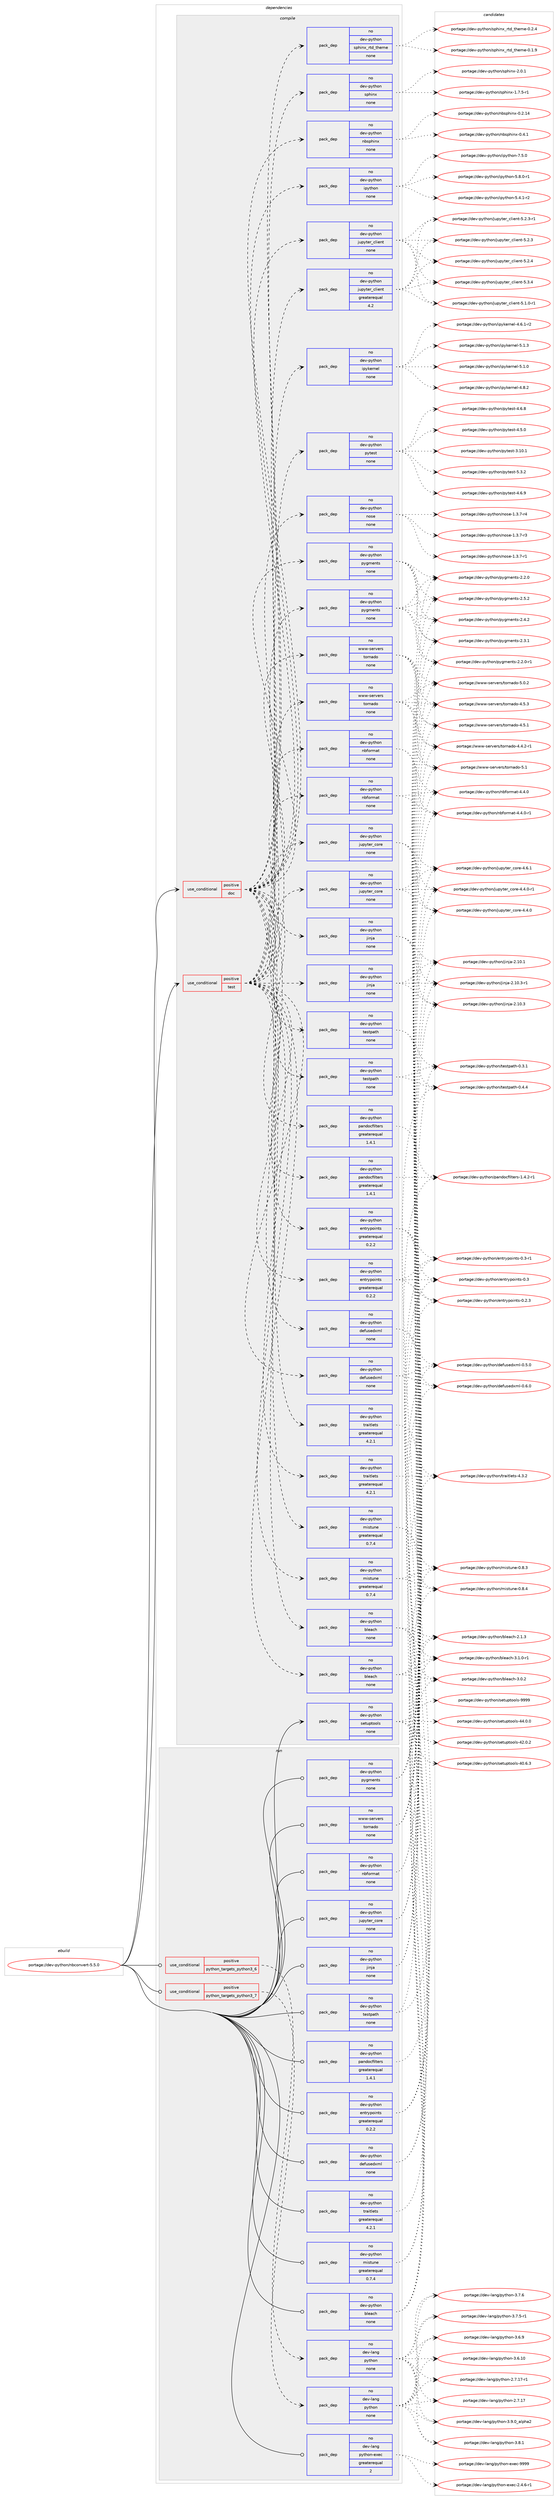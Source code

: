 digraph prolog {

# *************
# Graph options
# *************

newrank=true;
concentrate=true;
compound=true;
graph [rankdir=LR,fontname=Helvetica,fontsize=10,ranksep=1.5];#, ranksep=2.5, nodesep=0.2];
edge  [arrowhead=vee];
node  [fontname=Helvetica,fontsize=10];

# **********
# The ebuild
# **********

subgraph cluster_leftcol {
color=gray;
label=<<i>ebuild</i>>;
id [label="portage://dev-python/nbconvert-5.5.0", color=red, width=4, href="../dev-python/nbconvert-5.5.0.svg"];
}

# ****************
# The dependencies
# ****************

subgraph cluster_midcol {
color=gray;
label=<<i>dependencies</i>>;
subgraph cluster_compile {
fillcolor="#eeeeee";
style=filled;
label=<<i>compile</i>>;
subgraph cond112497 {
dependency449053 [label=<<TABLE BORDER="0" CELLBORDER="1" CELLSPACING="0" CELLPADDING="4"><TR><TD ROWSPAN="3" CELLPADDING="10">use_conditional</TD></TR><TR><TD>positive</TD></TR><TR><TD>doc</TD></TR></TABLE>>, shape=none, color=red];
subgraph pack331576 {
dependency449054 [label=<<TABLE BORDER="0" CELLBORDER="1" CELLSPACING="0" CELLPADDING="4" WIDTH="220"><TR><TD ROWSPAN="6" CELLPADDING="30">pack_dep</TD></TR><TR><TD WIDTH="110">no</TD></TR><TR><TD>dev-python</TD></TR><TR><TD>bleach</TD></TR><TR><TD>none</TD></TR><TR><TD></TD></TR></TABLE>>, shape=none, color=blue];
}
dependency449053:e -> dependency449054:w [weight=20,style="dashed",arrowhead="vee"];
subgraph pack331577 {
dependency449055 [label=<<TABLE BORDER="0" CELLBORDER="1" CELLSPACING="0" CELLPADDING="4" WIDTH="220"><TR><TD ROWSPAN="6" CELLPADDING="30">pack_dep</TD></TR><TR><TD WIDTH="110">no</TD></TR><TR><TD>dev-python</TD></TR><TR><TD>defusedxml</TD></TR><TR><TD>none</TD></TR><TR><TD></TD></TR></TABLE>>, shape=none, color=blue];
}
dependency449053:e -> dependency449055:w [weight=20,style="dashed",arrowhead="vee"];
subgraph pack331578 {
dependency449056 [label=<<TABLE BORDER="0" CELLBORDER="1" CELLSPACING="0" CELLPADDING="4" WIDTH="220"><TR><TD ROWSPAN="6" CELLPADDING="30">pack_dep</TD></TR><TR><TD WIDTH="110">no</TD></TR><TR><TD>dev-python</TD></TR><TR><TD>entrypoints</TD></TR><TR><TD>greaterequal</TD></TR><TR><TD>0.2.2</TD></TR></TABLE>>, shape=none, color=blue];
}
dependency449053:e -> dependency449056:w [weight=20,style="dashed",arrowhead="vee"];
subgraph pack331579 {
dependency449057 [label=<<TABLE BORDER="0" CELLBORDER="1" CELLSPACING="0" CELLPADDING="4" WIDTH="220"><TR><TD ROWSPAN="6" CELLPADDING="30">pack_dep</TD></TR><TR><TD WIDTH="110">no</TD></TR><TR><TD>dev-python</TD></TR><TR><TD>jinja</TD></TR><TR><TD>none</TD></TR><TR><TD></TD></TR></TABLE>>, shape=none, color=blue];
}
dependency449053:e -> dependency449057:w [weight=20,style="dashed",arrowhead="vee"];
subgraph pack331580 {
dependency449058 [label=<<TABLE BORDER="0" CELLBORDER="1" CELLSPACING="0" CELLPADDING="4" WIDTH="220"><TR><TD ROWSPAN="6" CELLPADDING="30">pack_dep</TD></TR><TR><TD WIDTH="110">no</TD></TR><TR><TD>dev-python</TD></TR><TR><TD>jupyter_core</TD></TR><TR><TD>none</TD></TR><TR><TD></TD></TR></TABLE>>, shape=none, color=blue];
}
dependency449053:e -> dependency449058:w [weight=20,style="dashed",arrowhead="vee"];
subgraph pack331581 {
dependency449059 [label=<<TABLE BORDER="0" CELLBORDER="1" CELLSPACING="0" CELLPADDING="4" WIDTH="220"><TR><TD ROWSPAN="6" CELLPADDING="30">pack_dep</TD></TR><TR><TD WIDTH="110">no</TD></TR><TR><TD>dev-python</TD></TR><TR><TD>mistune</TD></TR><TR><TD>greaterequal</TD></TR><TR><TD>0.7.4</TD></TR></TABLE>>, shape=none, color=blue];
}
dependency449053:e -> dependency449059:w [weight=20,style="dashed",arrowhead="vee"];
subgraph pack331582 {
dependency449060 [label=<<TABLE BORDER="0" CELLBORDER="1" CELLSPACING="0" CELLPADDING="4" WIDTH="220"><TR><TD ROWSPAN="6" CELLPADDING="30">pack_dep</TD></TR><TR><TD WIDTH="110">no</TD></TR><TR><TD>dev-python</TD></TR><TR><TD>nbformat</TD></TR><TR><TD>none</TD></TR><TR><TD></TD></TR></TABLE>>, shape=none, color=blue];
}
dependency449053:e -> dependency449060:w [weight=20,style="dashed",arrowhead="vee"];
subgraph pack331583 {
dependency449061 [label=<<TABLE BORDER="0" CELLBORDER="1" CELLSPACING="0" CELLPADDING="4" WIDTH="220"><TR><TD ROWSPAN="6" CELLPADDING="30">pack_dep</TD></TR><TR><TD WIDTH="110">no</TD></TR><TR><TD>dev-python</TD></TR><TR><TD>pandocfilters</TD></TR><TR><TD>greaterequal</TD></TR><TR><TD>1.4.1</TD></TR></TABLE>>, shape=none, color=blue];
}
dependency449053:e -> dependency449061:w [weight=20,style="dashed",arrowhead="vee"];
subgraph pack331584 {
dependency449062 [label=<<TABLE BORDER="0" CELLBORDER="1" CELLSPACING="0" CELLPADDING="4" WIDTH="220"><TR><TD ROWSPAN="6" CELLPADDING="30">pack_dep</TD></TR><TR><TD WIDTH="110">no</TD></TR><TR><TD>dev-python</TD></TR><TR><TD>pygments</TD></TR><TR><TD>none</TD></TR><TR><TD></TD></TR></TABLE>>, shape=none, color=blue];
}
dependency449053:e -> dependency449062:w [weight=20,style="dashed",arrowhead="vee"];
subgraph pack331585 {
dependency449063 [label=<<TABLE BORDER="0" CELLBORDER="1" CELLSPACING="0" CELLPADDING="4" WIDTH="220"><TR><TD ROWSPAN="6" CELLPADDING="30">pack_dep</TD></TR><TR><TD WIDTH="110">no</TD></TR><TR><TD>dev-python</TD></TR><TR><TD>traitlets</TD></TR><TR><TD>greaterequal</TD></TR><TR><TD>4.2.1</TD></TR></TABLE>>, shape=none, color=blue];
}
dependency449053:e -> dependency449063:w [weight=20,style="dashed",arrowhead="vee"];
subgraph pack331586 {
dependency449064 [label=<<TABLE BORDER="0" CELLBORDER="1" CELLSPACING="0" CELLPADDING="4" WIDTH="220"><TR><TD ROWSPAN="6" CELLPADDING="30">pack_dep</TD></TR><TR><TD WIDTH="110">no</TD></TR><TR><TD>dev-python</TD></TR><TR><TD>testpath</TD></TR><TR><TD>none</TD></TR><TR><TD></TD></TR></TABLE>>, shape=none, color=blue];
}
dependency449053:e -> dependency449064:w [weight=20,style="dashed",arrowhead="vee"];
subgraph pack331587 {
dependency449065 [label=<<TABLE BORDER="0" CELLBORDER="1" CELLSPACING="0" CELLPADDING="4" WIDTH="220"><TR><TD ROWSPAN="6" CELLPADDING="30">pack_dep</TD></TR><TR><TD WIDTH="110">no</TD></TR><TR><TD>www-servers</TD></TR><TR><TD>tornado</TD></TR><TR><TD>none</TD></TR><TR><TD></TD></TR></TABLE>>, shape=none, color=blue];
}
dependency449053:e -> dependency449065:w [weight=20,style="dashed",arrowhead="vee"];
subgraph pack331588 {
dependency449066 [label=<<TABLE BORDER="0" CELLBORDER="1" CELLSPACING="0" CELLPADDING="4" WIDTH="220"><TR><TD ROWSPAN="6" CELLPADDING="30">pack_dep</TD></TR><TR><TD WIDTH="110">no</TD></TR><TR><TD>dev-python</TD></TR><TR><TD>ipython</TD></TR><TR><TD>none</TD></TR><TR><TD></TD></TR></TABLE>>, shape=none, color=blue];
}
dependency449053:e -> dependency449066:w [weight=20,style="dashed",arrowhead="vee"];
subgraph pack331589 {
dependency449067 [label=<<TABLE BORDER="0" CELLBORDER="1" CELLSPACING="0" CELLPADDING="4" WIDTH="220"><TR><TD ROWSPAN="6" CELLPADDING="30">pack_dep</TD></TR><TR><TD WIDTH="110">no</TD></TR><TR><TD>dev-python</TD></TR><TR><TD>jupyter_client</TD></TR><TR><TD>none</TD></TR><TR><TD></TD></TR></TABLE>>, shape=none, color=blue];
}
dependency449053:e -> dependency449067:w [weight=20,style="dashed",arrowhead="vee"];
subgraph pack331590 {
dependency449068 [label=<<TABLE BORDER="0" CELLBORDER="1" CELLSPACING="0" CELLPADDING="4" WIDTH="220"><TR><TD ROWSPAN="6" CELLPADDING="30">pack_dep</TD></TR><TR><TD WIDTH="110">no</TD></TR><TR><TD>dev-python</TD></TR><TR><TD>nbsphinx</TD></TR><TR><TD>none</TD></TR><TR><TD></TD></TR></TABLE>>, shape=none, color=blue];
}
dependency449053:e -> dependency449068:w [weight=20,style="dashed",arrowhead="vee"];
subgraph pack331591 {
dependency449069 [label=<<TABLE BORDER="0" CELLBORDER="1" CELLSPACING="0" CELLPADDING="4" WIDTH="220"><TR><TD ROWSPAN="6" CELLPADDING="30">pack_dep</TD></TR><TR><TD WIDTH="110">no</TD></TR><TR><TD>dev-python</TD></TR><TR><TD>sphinx</TD></TR><TR><TD>none</TD></TR><TR><TD></TD></TR></TABLE>>, shape=none, color=blue];
}
dependency449053:e -> dependency449069:w [weight=20,style="dashed",arrowhead="vee"];
subgraph pack331592 {
dependency449070 [label=<<TABLE BORDER="0" CELLBORDER="1" CELLSPACING="0" CELLPADDING="4" WIDTH="220"><TR><TD ROWSPAN="6" CELLPADDING="30">pack_dep</TD></TR><TR><TD WIDTH="110">no</TD></TR><TR><TD>dev-python</TD></TR><TR><TD>sphinx_rtd_theme</TD></TR><TR><TD>none</TD></TR><TR><TD></TD></TR></TABLE>>, shape=none, color=blue];
}
dependency449053:e -> dependency449070:w [weight=20,style="dashed",arrowhead="vee"];
}
id:e -> dependency449053:w [weight=20,style="solid",arrowhead="vee"];
subgraph cond112498 {
dependency449071 [label=<<TABLE BORDER="0" CELLBORDER="1" CELLSPACING="0" CELLPADDING="4"><TR><TD ROWSPAN="3" CELLPADDING="10">use_conditional</TD></TR><TR><TD>positive</TD></TR><TR><TD>test</TD></TR></TABLE>>, shape=none, color=red];
subgraph pack331593 {
dependency449072 [label=<<TABLE BORDER="0" CELLBORDER="1" CELLSPACING="0" CELLPADDING="4" WIDTH="220"><TR><TD ROWSPAN="6" CELLPADDING="30">pack_dep</TD></TR><TR><TD WIDTH="110">no</TD></TR><TR><TD>dev-python</TD></TR><TR><TD>bleach</TD></TR><TR><TD>none</TD></TR><TR><TD></TD></TR></TABLE>>, shape=none, color=blue];
}
dependency449071:e -> dependency449072:w [weight=20,style="dashed",arrowhead="vee"];
subgraph pack331594 {
dependency449073 [label=<<TABLE BORDER="0" CELLBORDER="1" CELLSPACING="0" CELLPADDING="4" WIDTH="220"><TR><TD ROWSPAN="6" CELLPADDING="30">pack_dep</TD></TR><TR><TD WIDTH="110">no</TD></TR><TR><TD>dev-python</TD></TR><TR><TD>defusedxml</TD></TR><TR><TD>none</TD></TR><TR><TD></TD></TR></TABLE>>, shape=none, color=blue];
}
dependency449071:e -> dependency449073:w [weight=20,style="dashed",arrowhead="vee"];
subgraph pack331595 {
dependency449074 [label=<<TABLE BORDER="0" CELLBORDER="1" CELLSPACING="0" CELLPADDING="4" WIDTH="220"><TR><TD ROWSPAN="6" CELLPADDING="30">pack_dep</TD></TR><TR><TD WIDTH="110">no</TD></TR><TR><TD>dev-python</TD></TR><TR><TD>entrypoints</TD></TR><TR><TD>greaterequal</TD></TR><TR><TD>0.2.2</TD></TR></TABLE>>, shape=none, color=blue];
}
dependency449071:e -> dependency449074:w [weight=20,style="dashed",arrowhead="vee"];
subgraph pack331596 {
dependency449075 [label=<<TABLE BORDER="0" CELLBORDER="1" CELLSPACING="0" CELLPADDING="4" WIDTH="220"><TR><TD ROWSPAN="6" CELLPADDING="30">pack_dep</TD></TR><TR><TD WIDTH="110">no</TD></TR><TR><TD>dev-python</TD></TR><TR><TD>jinja</TD></TR><TR><TD>none</TD></TR><TR><TD></TD></TR></TABLE>>, shape=none, color=blue];
}
dependency449071:e -> dependency449075:w [weight=20,style="dashed",arrowhead="vee"];
subgraph pack331597 {
dependency449076 [label=<<TABLE BORDER="0" CELLBORDER="1" CELLSPACING="0" CELLPADDING="4" WIDTH="220"><TR><TD ROWSPAN="6" CELLPADDING="30">pack_dep</TD></TR><TR><TD WIDTH="110">no</TD></TR><TR><TD>dev-python</TD></TR><TR><TD>jupyter_core</TD></TR><TR><TD>none</TD></TR><TR><TD></TD></TR></TABLE>>, shape=none, color=blue];
}
dependency449071:e -> dependency449076:w [weight=20,style="dashed",arrowhead="vee"];
subgraph pack331598 {
dependency449077 [label=<<TABLE BORDER="0" CELLBORDER="1" CELLSPACING="0" CELLPADDING="4" WIDTH="220"><TR><TD ROWSPAN="6" CELLPADDING="30">pack_dep</TD></TR><TR><TD WIDTH="110">no</TD></TR><TR><TD>dev-python</TD></TR><TR><TD>mistune</TD></TR><TR><TD>greaterequal</TD></TR><TR><TD>0.7.4</TD></TR></TABLE>>, shape=none, color=blue];
}
dependency449071:e -> dependency449077:w [weight=20,style="dashed",arrowhead="vee"];
subgraph pack331599 {
dependency449078 [label=<<TABLE BORDER="0" CELLBORDER="1" CELLSPACING="0" CELLPADDING="4" WIDTH="220"><TR><TD ROWSPAN="6" CELLPADDING="30">pack_dep</TD></TR><TR><TD WIDTH="110">no</TD></TR><TR><TD>dev-python</TD></TR><TR><TD>nbformat</TD></TR><TR><TD>none</TD></TR><TR><TD></TD></TR></TABLE>>, shape=none, color=blue];
}
dependency449071:e -> dependency449078:w [weight=20,style="dashed",arrowhead="vee"];
subgraph pack331600 {
dependency449079 [label=<<TABLE BORDER="0" CELLBORDER="1" CELLSPACING="0" CELLPADDING="4" WIDTH="220"><TR><TD ROWSPAN="6" CELLPADDING="30">pack_dep</TD></TR><TR><TD WIDTH="110">no</TD></TR><TR><TD>dev-python</TD></TR><TR><TD>pandocfilters</TD></TR><TR><TD>greaterequal</TD></TR><TR><TD>1.4.1</TD></TR></TABLE>>, shape=none, color=blue];
}
dependency449071:e -> dependency449079:w [weight=20,style="dashed",arrowhead="vee"];
subgraph pack331601 {
dependency449080 [label=<<TABLE BORDER="0" CELLBORDER="1" CELLSPACING="0" CELLPADDING="4" WIDTH="220"><TR><TD ROWSPAN="6" CELLPADDING="30">pack_dep</TD></TR><TR><TD WIDTH="110">no</TD></TR><TR><TD>dev-python</TD></TR><TR><TD>pygments</TD></TR><TR><TD>none</TD></TR><TR><TD></TD></TR></TABLE>>, shape=none, color=blue];
}
dependency449071:e -> dependency449080:w [weight=20,style="dashed",arrowhead="vee"];
subgraph pack331602 {
dependency449081 [label=<<TABLE BORDER="0" CELLBORDER="1" CELLSPACING="0" CELLPADDING="4" WIDTH="220"><TR><TD ROWSPAN="6" CELLPADDING="30">pack_dep</TD></TR><TR><TD WIDTH="110">no</TD></TR><TR><TD>dev-python</TD></TR><TR><TD>traitlets</TD></TR><TR><TD>greaterequal</TD></TR><TR><TD>4.2.1</TD></TR></TABLE>>, shape=none, color=blue];
}
dependency449071:e -> dependency449081:w [weight=20,style="dashed",arrowhead="vee"];
subgraph pack331603 {
dependency449082 [label=<<TABLE BORDER="0" CELLBORDER="1" CELLSPACING="0" CELLPADDING="4" WIDTH="220"><TR><TD ROWSPAN="6" CELLPADDING="30">pack_dep</TD></TR><TR><TD WIDTH="110">no</TD></TR><TR><TD>dev-python</TD></TR><TR><TD>testpath</TD></TR><TR><TD>none</TD></TR><TR><TD></TD></TR></TABLE>>, shape=none, color=blue];
}
dependency449071:e -> dependency449082:w [weight=20,style="dashed",arrowhead="vee"];
subgraph pack331604 {
dependency449083 [label=<<TABLE BORDER="0" CELLBORDER="1" CELLSPACING="0" CELLPADDING="4" WIDTH="220"><TR><TD ROWSPAN="6" CELLPADDING="30">pack_dep</TD></TR><TR><TD WIDTH="110">no</TD></TR><TR><TD>www-servers</TD></TR><TR><TD>tornado</TD></TR><TR><TD>none</TD></TR><TR><TD></TD></TR></TABLE>>, shape=none, color=blue];
}
dependency449071:e -> dependency449083:w [weight=20,style="dashed",arrowhead="vee"];
subgraph pack331605 {
dependency449084 [label=<<TABLE BORDER="0" CELLBORDER="1" CELLSPACING="0" CELLPADDING="4" WIDTH="220"><TR><TD ROWSPAN="6" CELLPADDING="30">pack_dep</TD></TR><TR><TD WIDTH="110">no</TD></TR><TR><TD>dev-python</TD></TR><TR><TD>nose</TD></TR><TR><TD>none</TD></TR><TR><TD></TD></TR></TABLE>>, shape=none, color=blue];
}
dependency449071:e -> dependency449084:w [weight=20,style="dashed",arrowhead="vee"];
subgraph pack331606 {
dependency449085 [label=<<TABLE BORDER="0" CELLBORDER="1" CELLSPACING="0" CELLPADDING="4" WIDTH="220"><TR><TD ROWSPAN="6" CELLPADDING="30">pack_dep</TD></TR><TR><TD WIDTH="110">no</TD></TR><TR><TD>dev-python</TD></TR><TR><TD>pytest</TD></TR><TR><TD>none</TD></TR><TR><TD></TD></TR></TABLE>>, shape=none, color=blue];
}
dependency449071:e -> dependency449085:w [weight=20,style="dashed",arrowhead="vee"];
subgraph pack331607 {
dependency449086 [label=<<TABLE BORDER="0" CELLBORDER="1" CELLSPACING="0" CELLPADDING="4" WIDTH="220"><TR><TD ROWSPAN="6" CELLPADDING="30">pack_dep</TD></TR><TR><TD WIDTH="110">no</TD></TR><TR><TD>dev-python</TD></TR><TR><TD>ipykernel</TD></TR><TR><TD>none</TD></TR><TR><TD></TD></TR></TABLE>>, shape=none, color=blue];
}
dependency449071:e -> dependency449086:w [weight=20,style="dashed",arrowhead="vee"];
subgraph pack331608 {
dependency449087 [label=<<TABLE BORDER="0" CELLBORDER="1" CELLSPACING="0" CELLPADDING="4" WIDTH="220"><TR><TD ROWSPAN="6" CELLPADDING="30">pack_dep</TD></TR><TR><TD WIDTH="110">no</TD></TR><TR><TD>dev-python</TD></TR><TR><TD>jupyter_client</TD></TR><TR><TD>greaterequal</TD></TR><TR><TD>4.2</TD></TR></TABLE>>, shape=none, color=blue];
}
dependency449071:e -> dependency449087:w [weight=20,style="dashed",arrowhead="vee"];
}
id:e -> dependency449071:w [weight=20,style="solid",arrowhead="vee"];
subgraph pack331609 {
dependency449088 [label=<<TABLE BORDER="0" CELLBORDER="1" CELLSPACING="0" CELLPADDING="4" WIDTH="220"><TR><TD ROWSPAN="6" CELLPADDING="30">pack_dep</TD></TR><TR><TD WIDTH="110">no</TD></TR><TR><TD>dev-python</TD></TR><TR><TD>setuptools</TD></TR><TR><TD>none</TD></TR><TR><TD></TD></TR></TABLE>>, shape=none, color=blue];
}
id:e -> dependency449088:w [weight=20,style="solid",arrowhead="vee"];
}
subgraph cluster_compileandrun {
fillcolor="#eeeeee";
style=filled;
label=<<i>compile and run</i>>;
}
subgraph cluster_run {
fillcolor="#eeeeee";
style=filled;
label=<<i>run</i>>;
subgraph cond112499 {
dependency449089 [label=<<TABLE BORDER="0" CELLBORDER="1" CELLSPACING="0" CELLPADDING="4"><TR><TD ROWSPAN="3" CELLPADDING="10">use_conditional</TD></TR><TR><TD>positive</TD></TR><TR><TD>python_targets_python3_6</TD></TR></TABLE>>, shape=none, color=red];
subgraph pack331610 {
dependency449090 [label=<<TABLE BORDER="0" CELLBORDER="1" CELLSPACING="0" CELLPADDING="4" WIDTH="220"><TR><TD ROWSPAN="6" CELLPADDING="30">pack_dep</TD></TR><TR><TD WIDTH="110">no</TD></TR><TR><TD>dev-lang</TD></TR><TR><TD>python</TD></TR><TR><TD>none</TD></TR><TR><TD></TD></TR></TABLE>>, shape=none, color=blue];
}
dependency449089:e -> dependency449090:w [weight=20,style="dashed",arrowhead="vee"];
}
id:e -> dependency449089:w [weight=20,style="solid",arrowhead="odot"];
subgraph cond112500 {
dependency449091 [label=<<TABLE BORDER="0" CELLBORDER="1" CELLSPACING="0" CELLPADDING="4"><TR><TD ROWSPAN="3" CELLPADDING="10">use_conditional</TD></TR><TR><TD>positive</TD></TR><TR><TD>python_targets_python3_7</TD></TR></TABLE>>, shape=none, color=red];
subgraph pack331611 {
dependency449092 [label=<<TABLE BORDER="0" CELLBORDER="1" CELLSPACING="0" CELLPADDING="4" WIDTH="220"><TR><TD ROWSPAN="6" CELLPADDING="30">pack_dep</TD></TR><TR><TD WIDTH="110">no</TD></TR><TR><TD>dev-lang</TD></TR><TR><TD>python</TD></TR><TR><TD>none</TD></TR><TR><TD></TD></TR></TABLE>>, shape=none, color=blue];
}
dependency449091:e -> dependency449092:w [weight=20,style="dashed",arrowhead="vee"];
}
id:e -> dependency449091:w [weight=20,style="solid",arrowhead="odot"];
subgraph pack331612 {
dependency449093 [label=<<TABLE BORDER="0" CELLBORDER="1" CELLSPACING="0" CELLPADDING="4" WIDTH="220"><TR><TD ROWSPAN="6" CELLPADDING="30">pack_dep</TD></TR><TR><TD WIDTH="110">no</TD></TR><TR><TD>dev-lang</TD></TR><TR><TD>python-exec</TD></TR><TR><TD>greaterequal</TD></TR><TR><TD>2</TD></TR></TABLE>>, shape=none, color=blue];
}
id:e -> dependency449093:w [weight=20,style="solid",arrowhead="odot"];
subgraph pack331613 {
dependency449094 [label=<<TABLE BORDER="0" CELLBORDER="1" CELLSPACING="0" CELLPADDING="4" WIDTH="220"><TR><TD ROWSPAN="6" CELLPADDING="30">pack_dep</TD></TR><TR><TD WIDTH="110">no</TD></TR><TR><TD>dev-python</TD></TR><TR><TD>bleach</TD></TR><TR><TD>none</TD></TR><TR><TD></TD></TR></TABLE>>, shape=none, color=blue];
}
id:e -> dependency449094:w [weight=20,style="solid",arrowhead="odot"];
subgraph pack331614 {
dependency449095 [label=<<TABLE BORDER="0" CELLBORDER="1" CELLSPACING="0" CELLPADDING="4" WIDTH="220"><TR><TD ROWSPAN="6" CELLPADDING="30">pack_dep</TD></TR><TR><TD WIDTH="110">no</TD></TR><TR><TD>dev-python</TD></TR><TR><TD>defusedxml</TD></TR><TR><TD>none</TD></TR><TR><TD></TD></TR></TABLE>>, shape=none, color=blue];
}
id:e -> dependency449095:w [weight=20,style="solid",arrowhead="odot"];
subgraph pack331615 {
dependency449096 [label=<<TABLE BORDER="0" CELLBORDER="1" CELLSPACING="0" CELLPADDING="4" WIDTH="220"><TR><TD ROWSPAN="6" CELLPADDING="30">pack_dep</TD></TR><TR><TD WIDTH="110">no</TD></TR><TR><TD>dev-python</TD></TR><TR><TD>entrypoints</TD></TR><TR><TD>greaterequal</TD></TR><TR><TD>0.2.2</TD></TR></TABLE>>, shape=none, color=blue];
}
id:e -> dependency449096:w [weight=20,style="solid",arrowhead="odot"];
subgraph pack331616 {
dependency449097 [label=<<TABLE BORDER="0" CELLBORDER="1" CELLSPACING="0" CELLPADDING="4" WIDTH="220"><TR><TD ROWSPAN="6" CELLPADDING="30">pack_dep</TD></TR><TR><TD WIDTH="110">no</TD></TR><TR><TD>dev-python</TD></TR><TR><TD>jinja</TD></TR><TR><TD>none</TD></TR><TR><TD></TD></TR></TABLE>>, shape=none, color=blue];
}
id:e -> dependency449097:w [weight=20,style="solid",arrowhead="odot"];
subgraph pack331617 {
dependency449098 [label=<<TABLE BORDER="0" CELLBORDER="1" CELLSPACING="0" CELLPADDING="4" WIDTH="220"><TR><TD ROWSPAN="6" CELLPADDING="30">pack_dep</TD></TR><TR><TD WIDTH="110">no</TD></TR><TR><TD>dev-python</TD></TR><TR><TD>jupyter_core</TD></TR><TR><TD>none</TD></TR><TR><TD></TD></TR></TABLE>>, shape=none, color=blue];
}
id:e -> dependency449098:w [weight=20,style="solid",arrowhead="odot"];
subgraph pack331618 {
dependency449099 [label=<<TABLE BORDER="0" CELLBORDER="1" CELLSPACING="0" CELLPADDING="4" WIDTH="220"><TR><TD ROWSPAN="6" CELLPADDING="30">pack_dep</TD></TR><TR><TD WIDTH="110">no</TD></TR><TR><TD>dev-python</TD></TR><TR><TD>mistune</TD></TR><TR><TD>greaterequal</TD></TR><TR><TD>0.7.4</TD></TR></TABLE>>, shape=none, color=blue];
}
id:e -> dependency449099:w [weight=20,style="solid",arrowhead="odot"];
subgraph pack331619 {
dependency449100 [label=<<TABLE BORDER="0" CELLBORDER="1" CELLSPACING="0" CELLPADDING="4" WIDTH="220"><TR><TD ROWSPAN="6" CELLPADDING="30">pack_dep</TD></TR><TR><TD WIDTH="110">no</TD></TR><TR><TD>dev-python</TD></TR><TR><TD>nbformat</TD></TR><TR><TD>none</TD></TR><TR><TD></TD></TR></TABLE>>, shape=none, color=blue];
}
id:e -> dependency449100:w [weight=20,style="solid",arrowhead="odot"];
subgraph pack331620 {
dependency449101 [label=<<TABLE BORDER="0" CELLBORDER="1" CELLSPACING="0" CELLPADDING="4" WIDTH="220"><TR><TD ROWSPAN="6" CELLPADDING="30">pack_dep</TD></TR><TR><TD WIDTH="110">no</TD></TR><TR><TD>dev-python</TD></TR><TR><TD>pandocfilters</TD></TR><TR><TD>greaterequal</TD></TR><TR><TD>1.4.1</TD></TR></TABLE>>, shape=none, color=blue];
}
id:e -> dependency449101:w [weight=20,style="solid",arrowhead="odot"];
subgraph pack331621 {
dependency449102 [label=<<TABLE BORDER="0" CELLBORDER="1" CELLSPACING="0" CELLPADDING="4" WIDTH="220"><TR><TD ROWSPAN="6" CELLPADDING="30">pack_dep</TD></TR><TR><TD WIDTH="110">no</TD></TR><TR><TD>dev-python</TD></TR><TR><TD>pygments</TD></TR><TR><TD>none</TD></TR><TR><TD></TD></TR></TABLE>>, shape=none, color=blue];
}
id:e -> dependency449102:w [weight=20,style="solid",arrowhead="odot"];
subgraph pack331622 {
dependency449103 [label=<<TABLE BORDER="0" CELLBORDER="1" CELLSPACING="0" CELLPADDING="4" WIDTH="220"><TR><TD ROWSPAN="6" CELLPADDING="30">pack_dep</TD></TR><TR><TD WIDTH="110">no</TD></TR><TR><TD>dev-python</TD></TR><TR><TD>testpath</TD></TR><TR><TD>none</TD></TR><TR><TD></TD></TR></TABLE>>, shape=none, color=blue];
}
id:e -> dependency449103:w [weight=20,style="solid",arrowhead="odot"];
subgraph pack331623 {
dependency449104 [label=<<TABLE BORDER="0" CELLBORDER="1" CELLSPACING="0" CELLPADDING="4" WIDTH="220"><TR><TD ROWSPAN="6" CELLPADDING="30">pack_dep</TD></TR><TR><TD WIDTH="110">no</TD></TR><TR><TD>dev-python</TD></TR><TR><TD>traitlets</TD></TR><TR><TD>greaterequal</TD></TR><TR><TD>4.2.1</TD></TR></TABLE>>, shape=none, color=blue];
}
id:e -> dependency449104:w [weight=20,style="solid",arrowhead="odot"];
subgraph pack331624 {
dependency449105 [label=<<TABLE BORDER="0" CELLBORDER="1" CELLSPACING="0" CELLPADDING="4" WIDTH="220"><TR><TD ROWSPAN="6" CELLPADDING="30">pack_dep</TD></TR><TR><TD WIDTH="110">no</TD></TR><TR><TD>www-servers</TD></TR><TR><TD>tornado</TD></TR><TR><TD>none</TD></TR><TR><TD></TD></TR></TABLE>>, shape=none, color=blue];
}
id:e -> dependency449105:w [weight=20,style="solid",arrowhead="odot"];
}
}

# **************
# The candidates
# **************

subgraph cluster_choices {
rank=same;
color=gray;
label=<<i>candidates</i>>;

subgraph choice331576 {
color=black;
nodesep=1;
choice10010111845112121116104111110479810810197991044551464946484511449 [label="portage://dev-python/bleach-3.1.0-r1", color=red, width=4,href="../dev-python/bleach-3.1.0-r1.svg"];
choice1001011184511212111610411111047981081019799104455146484650 [label="portage://dev-python/bleach-3.0.2", color=red, width=4,href="../dev-python/bleach-3.0.2.svg"];
choice1001011184511212111610411111047981081019799104455046494651 [label="portage://dev-python/bleach-2.1.3", color=red, width=4,href="../dev-python/bleach-2.1.3.svg"];
dependency449054:e -> choice10010111845112121116104111110479810810197991044551464946484511449:w [style=dotted,weight="100"];
dependency449054:e -> choice1001011184511212111610411111047981081019799104455146484650:w [style=dotted,weight="100"];
dependency449054:e -> choice1001011184511212111610411111047981081019799104455046494651:w [style=dotted,weight="100"];
}
subgraph choice331577 {
color=black;
nodesep=1;
choice1001011184511212111610411111047100101102117115101100120109108454846544648 [label="portage://dev-python/defusedxml-0.6.0", color=red, width=4,href="../dev-python/defusedxml-0.6.0.svg"];
choice1001011184511212111610411111047100101102117115101100120109108454846534648 [label="portage://dev-python/defusedxml-0.5.0", color=red, width=4,href="../dev-python/defusedxml-0.5.0.svg"];
dependency449055:e -> choice1001011184511212111610411111047100101102117115101100120109108454846544648:w [style=dotted,weight="100"];
dependency449055:e -> choice1001011184511212111610411111047100101102117115101100120109108454846534648:w [style=dotted,weight="100"];
}
subgraph choice331578 {
color=black;
nodesep=1;
choice1001011184511212111610411111047101110116114121112111105110116115454846514511449 [label="portage://dev-python/entrypoints-0.3-r1", color=red, width=4,href="../dev-python/entrypoints-0.3-r1.svg"];
choice100101118451121211161041111104710111011611412111211110511011611545484651 [label="portage://dev-python/entrypoints-0.3", color=red, width=4,href="../dev-python/entrypoints-0.3.svg"];
choice1001011184511212111610411111047101110116114121112111105110116115454846504651 [label="portage://dev-python/entrypoints-0.2.3", color=red, width=4,href="../dev-python/entrypoints-0.2.3.svg"];
dependency449056:e -> choice1001011184511212111610411111047101110116114121112111105110116115454846514511449:w [style=dotted,weight="100"];
dependency449056:e -> choice100101118451121211161041111104710111011611412111211110511011611545484651:w [style=dotted,weight="100"];
dependency449056:e -> choice1001011184511212111610411111047101110116114121112111105110116115454846504651:w [style=dotted,weight="100"];
}
subgraph choice331579 {
color=black;
nodesep=1;
choice100101118451121211161041111104710610511010697455046494846514511449 [label="portage://dev-python/jinja-2.10.3-r1", color=red, width=4,href="../dev-python/jinja-2.10.3-r1.svg"];
choice10010111845112121116104111110471061051101069745504649484651 [label="portage://dev-python/jinja-2.10.3", color=red, width=4,href="../dev-python/jinja-2.10.3.svg"];
choice10010111845112121116104111110471061051101069745504649484649 [label="portage://dev-python/jinja-2.10.1", color=red, width=4,href="../dev-python/jinja-2.10.1.svg"];
dependency449057:e -> choice100101118451121211161041111104710610511010697455046494846514511449:w [style=dotted,weight="100"];
dependency449057:e -> choice10010111845112121116104111110471061051101069745504649484651:w [style=dotted,weight="100"];
dependency449057:e -> choice10010111845112121116104111110471061051101069745504649484649:w [style=dotted,weight="100"];
}
subgraph choice331580 {
color=black;
nodesep=1;
choice10010111845112121116104111110471061171121211161011149599111114101455246544649 [label="portage://dev-python/jupyter_core-4.6.1", color=red, width=4,href="../dev-python/jupyter_core-4.6.1.svg"];
choice100101118451121211161041111104710611711212111610111495991111141014552465246484511449 [label="portage://dev-python/jupyter_core-4.4.0-r1", color=red, width=4,href="../dev-python/jupyter_core-4.4.0-r1.svg"];
choice10010111845112121116104111110471061171121211161011149599111114101455246524648 [label="portage://dev-python/jupyter_core-4.4.0", color=red, width=4,href="../dev-python/jupyter_core-4.4.0.svg"];
dependency449058:e -> choice10010111845112121116104111110471061171121211161011149599111114101455246544649:w [style=dotted,weight="100"];
dependency449058:e -> choice100101118451121211161041111104710611711212111610111495991111141014552465246484511449:w [style=dotted,weight="100"];
dependency449058:e -> choice10010111845112121116104111110471061171121211161011149599111114101455246524648:w [style=dotted,weight="100"];
}
subgraph choice331581 {
color=black;
nodesep=1;
choice1001011184511212111610411111047109105115116117110101454846564652 [label="portage://dev-python/mistune-0.8.4", color=red, width=4,href="../dev-python/mistune-0.8.4.svg"];
choice1001011184511212111610411111047109105115116117110101454846564651 [label="portage://dev-python/mistune-0.8.3", color=red, width=4,href="../dev-python/mistune-0.8.3.svg"];
dependency449059:e -> choice1001011184511212111610411111047109105115116117110101454846564652:w [style=dotted,weight="100"];
dependency449059:e -> choice1001011184511212111610411111047109105115116117110101454846564651:w [style=dotted,weight="100"];
}
subgraph choice331582 {
color=black;
nodesep=1;
choice100101118451121211161041111104711098102111114109971164552465246484511449 [label="portage://dev-python/nbformat-4.4.0-r1", color=red, width=4,href="../dev-python/nbformat-4.4.0-r1.svg"];
choice10010111845112121116104111110471109810211111410997116455246524648 [label="portage://dev-python/nbformat-4.4.0", color=red, width=4,href="../dev-python/nbformat-4.4.0.svg"];
dependency449060:e -> choice100101118451121211161041111104711098102111114109971164552465246484511449:w [style=dotted,weight="100"];
dependency449060:e -> choice10010111845112121116104111110471109810211111410997116455246524648:w [style=dotted,weight="100"];
}
subgraph choice331583 {
color=black;
nodesep=1;
choice100101118451121211161041111104711297110100111991021051081161011141154549465246504511449 [label="portage://dev-python/pandocfilters-1.4.2-r1", color=red, width=4,href="../dev-python/pandocfilters-1.4.2-r1.svg"];
dependency449061:e -> choice100101118451121211161041111104711297110100111991021051081161011141154549465246504511449:w [style=dotted,weight="100"];
}
subgraph choice331584 {
color=black;
nodesep=1;
choice1001011184511212111610411111047112121103109101110116115455046534650 [label="portage://dev-python/pygments-2.5.2", color=red, width=4,href="../dev-python/pygments-2.5.2.svg"];
choice1001011184511212111610411111047112121103109101110116115455046524650 [label="portage://dev-python/pygments-2.4.2", color=red, width=4,href="../dev-python/pygments-2.4.2.svg"];
choice1001011184511212111610411111047112121103109101110116115455046514649 [label="portage://dev-python/pygments-2.3.1", color=red, width=4,href="../dev-python/pygments-2.3.1.svg"];
choice10010111845112121116104111110471121211031091011101161154550465046484511449 [label="portage://dev-python/pygments-2.2.0-r1", color=red, width=4,href="../dev-python/pygments-2.2.0-r1.svg"];
choice1001011184511212111610411111047112121103109101110116115455046504648 [label="portage://dev-python/pygments-2.2.0", color=red, width=4,href="../dev-python/pygments-2.2.0.svg"];
dependency449062:e -> choice1001011184511212111610411111047112121103109101110116115455046534650:w [style=dotted,weight="100"];
dependency449062:e -> choice1001011184511212111610411111047112121103109101110116115455046524650:w [style=dotted,weight="100"];
dependency449062:e -> choice1001011184511212111610411111047112121103109101110116115455046514649:w [style=dotted,weight="100"];
dependency449062:e -> choice10010111845112121116104111110471121211031091011101161154550465046484511449:w [style=dotted,weight="100"];
dependency449062:e -> choice1001011184511212111610411111047112121103109101110116115455046504648:w [style=dotted,weight="100"];
}
subgraph choice331585 {
color=black;
nodesep=1;
choice100101118451121211161041111104711611497105116108101116115455246514650 [label="portage://dev-python/traitlets-4.3.2", color=red, width=4,href="../dev-python/traitlets-4.3.2.svg"];
dependency449063:e -> choice100101118451121211161041111104711611497105116108101116115455246514650:w [style=dotted,weight="100"];
}
subgraph choice331586 {
color=black;
nodesep=1;
choice100101118451121211161041111104711610111511611297116104454846524652 [label="portage://dev-python/testpath-0.4.4", color=red, width=4,href="../dev-python/testpath-0.4.4.svg"];
choice100101118451121211161041111104711610111511611297116104454846514649 [label="portage://dev-python/testpath-0.3.1", color=red, width=4,href="../dev-python/testpath-0.3.1.svg"];
dependency449064:e -> choice100101118451121211161041111104711610111511611297116104454846524652:w [style=dotted,weight="100"];
dependency449064:e -> choice100101118451121211161041111104711610111511611297116104454846514649:w [style=dotted,weight="100"];
}
subgraph choice331587 {
color=black;
nodesep=1;
choice11911911945115101114118101114115471161111141109710011145534649 [label="portage://www-servers/tornado-5.1", color=red, width=4,href="../www-servers/tornado-5.1.svg"];
choice119119119451151011141181011141154711611111411097100111455346484650 [label="portage://www-servers/tornado-5.0.2", color=red, width=4,href="../www-servers/tornado-5.0.2.svg"];
choice119119119451151011141181011141154711611111411097100111455246534651 [label="portage://www-servers/tornado-4.5.3", color=red, width=4,href="../www-servers/tornado-4.5.3.svg"];
choice119119119451151011141181011141154711611111411097100111455246534649 [label="portage://www-servers/tornado-4.5.1", color=red, width=4,href="../www-servers/tornado-4.5.1.svg"];
choice1191191194511510111411810111411547116111114110971001114552465246504511449 [label="portage://www-servers/tornado-4.4.2-r1", color=red, width=4,href="../www-servers/tornado-4.4.2-r1.svg"];
dependency449065:e -> choice11911911945115101114118101114115471161111141109710011145534649:w [style=dotted,weight="100"];
dependency449065:e -> choice119119119451151011141181011141154711611111411097100111455346484650:w [style=dotted,weight="100"];
dependency449065:e -> choice119119119451151011141181011141154711611111411097100111455246534651:w [style=dotted,weight="100"];
dependency449065:e -> choice119119119451151011141181011141154711611111411097100111455246534649:w [style=dotted,weight="100"];
dependency449065:e -> choice1191191194511510111411810111411547116111114110971001114552465246504511449:w [style=dotted,weight="100"];
}
subgraph choice331588 {
color=black;
nodesep=1;
choice1001011184511212111610411111047105112121116104111110455546534648 [label="portage://dev-python/ipython-7.5.0", color=red, width=4,href="../dev-python/ipython-7.5.0.svg"];
choice10010111845112121116104111110471051121211161041111104553465646484511449 [label="portage://dev-python/ipython-5.8.0-r1", color=red, width=4,href="../dev-python/ipython-5.8.0-r1.svg"];
choice10010111845112121116104111110471051121211161041111104553465246494511450 [label="portage://dev-python/ipython-5.4.1-r2", color=red, width=4,href="../dev-python/ipython-5.4.1-r2.svg"];
dependency449066:e -> choice1001011184511212111610411111047105112121116104111110455546534648:w [style=dotted,weight="100"];
dependency449066:e -> choice10010111845112121116104111110471051121211161041111104553465646484511449:w [style=dotted,weight="100"];
dependency449066:e -> choice10010111845112121116104111110471051121211161041111104553465246494511450:w [style=dotted,weight="100"];
}
subgraph choice331589 {
color=black;
nodesep=1;
choice10010111845112121116104111110471061171121211161011149599108105101110116455346514652 [label="portage://dev-python/jupyter_client-5.3.4", color=red, width=4,href="../dev-python/jupyter_client-5.3.4.svg"];
choice10010111845112121116104111110471061171121211161011149599108105101110116455346504652 [label="portage://dev-python/jupyter_client-5.2.4", color=red, width=4,href="../dev-python/jupyter_client-5.2.4.svg"];
choice100101118451121211161041111104710611711212111610111495991081051011101164553465046514511449 [label="portage://dev-python/jupyter_client-5.2.3-r1", color=red, width=4,href="../dev-python/jupyter_client-5.2.3-r1.svg"];
choice10010111845112121116104111110471061171121211161011149599108105101110116455346504651 [label="portage://dev-python/jupyter_client-5.2.3", color=red, width=4,href="../dev-python/jupyter_client-5.2.3.svg"];
choice100101118451121211161041111104710611711212111610111495991081051011101164553464946484511449 [label="portage://dev-python/jupyter_client-5.1.0-r1", color=red, width=4,href="../dev-python/jupyter_client-5.1.0-r1.svg"];
dependency449067:e -> choice10010111845112121116104111110471061171121211161011149599108105101110116455346514652:w [style=dotted,weight="100"];
dependency449067:e -> choice10010111845112121116104111110471061171121211161011149599108105101110116455346504652:w [style=dotted,weight="100"];
dependency449067:e -> choice100101118451121211161041111104710611711212111610111495991081051011101164553465046514511449:w [style=dotted,weight="100"];
dependency449067:e -> choice10010111845112121116104111110471061171121211161011149599108105101110116455346504651:w [style=dotted,weight="100"];
dependency449067:e -> choice100101118451121211161041111104710611711212111610111495991081051011101164553464946484511449:w [style=dotted,weight="100"];
}
subgraph choice331590 {
color=black;
nodesep=1;
choice100101118451121211161041111104711098115112104105110120454846524649 [label="portage://dev-python/nbsphinx-0.4.1", color=red, width=4,href="../dev-python/nbsphinx-0.4.1.svg"];
choice10010111845112121116104111110471109811511210410511012045484650464952 [label="portage://dev-python/nbsphinx-0.2.14", color=red, width=4,href="../dev-python/nbsphinx-0.2.14.svg"];
dependency449068:e -> choice100101118451121211161041111104711098115112104105110120454846524649:w [style=dotted,weight="100"];
dependency449068:e -> choice10010111845112121116104111110471109811511210410511012045484650464952:w [style=dotted,weight="100"];
}
subgraph choice331591 {
color=black;
nodesep=1;
choice1001011184511212111610411111047115112104105110120455046484649 [label="portage://dev-python/sphinx-2.0.1", color=red, width=4,href="../dev-python/sphinx-2.0.1.svg"];
choice10010111845112121116104111110471151121041051101204549465546534511449 [label="portage://dev-python/sphinx-1.7.5-r1", color=red, width=4,href="../dev-python/sphinx-1.7.5-r1.svg"];
dependency449069:e -> choice1001011184511212111610411111047115112104105110120455046484649:w [style=dotted,weight="100"];
dependency449069:e -> choice10010111845112121116104111110471151121041051101204549465546534511449:w [style=dotted,weight="100"];
}
subgraph choice331592 {
color=black;
nodesep=1;
choice10010111845112121116104111110471151121041051101209511411610095116104101109101454846504652 [label="portage://dev-python/sphinx_rtd_theme-0.2.4", color=red, width=4,href="../dev-python/sphinx_rtd_theme-0.2.4.svg"];
choice10010111845112121116104111110471151121041051101209511411610095116104101109101454846494657 [label="portage://dev-python/sphinx_rtd_theme-0.1.9", color=red, width=4,href="../dev-python/sphinx_rtd_theme-0.1.9.svg"];
dependency449070:e -> choice10010111845112121116104111110471151121041051101209511411610095116104101109101454846504652:w [style=dotted,weight="100"];
dependency449070:e -> choice10010111845112121116104111110471151121041051101209511411610095116104101109101454846494657:w [style=dotted,weight="100"];
}
subgraph choice331593 {
color=black;
nodesep=1;
choice10010111845112121116104111110479810810197991044551464946484511449 [label="portage://dev-python/bleach-3.1.0-r1", color=red, width=4,href="../dev-python/bleach-3.1.0-r1.svg"];
choice1001011184511212111610411111047981081019799104455146484650 [label="portage://dev-python/bleach-3.0.2", color=red, width=4,href="../dev-python/bleach-3.0.2.svg"];
choice1001011184511212111610411111047981081019799104455046494651 [label="portage://dev-python/bleach-2.1.3", color=red, width=4,href="../dev-python/bleach-2.1.3.svg"];
dependency449072:e -> choice10010111845112121116104111110479810810197991044551464946484511449:w [style=dotted,weight="100"];
dependency449072:e -> choice1001011184511212111610411111047981081019799104455146484650:w [style=dotted,weight="100"];
dependency449072:e -> choice1001011184511212111610411111047981081019799104455046494651:w [style=dotted,weight="100"];
}
subgraph choice331594 {
color=black;
nodesep=1;
choice1001011184511212111610411111047100101102117115101100120109108454846544648 [label="portage://dev-python/defusedxml-0.6.0", color=red, width=4,href="../dev-python/defusedxml-0.6.0.svg"];
choice1001011184511212111610411111047100101102117115101100120109108454846534648 [label="portage://dev-python/defusedxml-0.5.0", color=red, width=4,href="../dev-python/defusedxml-0.5.0.svg"];
dependency449073:e -> choice1001011184511212111610411111047100101102117115101100120109108454846544648:w [style=dotted,weight="100"];
dependency449073:e -> choice1001011184511212111610411111047100101102117115101100120109108454846534648:w [style=dotted,weight="100"];
}
subgraph choice331595 {
color=black;
nodesep=1;
choice1001011184511212111610411111047101110116114121112111105110116115454846514511449 [label="portage://dev-python/entrypoints-0.3-r1", color=red, width=4,href="../dev-python/entrypoints-0.3-r1.svg"];
choice100101118451121211161041111104710111011611412111211110511011611545484651 [label="portage://dev-python/entrypoints-0.3", color=red, width=4,href="../dev-python/entrypoints-0.3.svg"];
choice1001011184511212111610411111047101110116114121112111105110116115454846504651 [label="portage://dev-python/entrypoints-0.2.3", color=red, width=4,href="../dev-python/entrypoints-0.2.3.svg"];
dependency449074:e -> choice1001011184511212111610411111047101110116114121112111105110116115454846514511449:w [style=dotted,weight="100"];
dependency449074:e -> choice100101118451121211161041111104710111011611412111211110511011611545484651:w [style=dotted,weight="100"];
dependency449074:e -> choice1001011184511212111610411111047101110116114121112111105110116115454846504651:w [style=dotted,weight="100"];
}
subgraph choice331596 {
color=black;
nodesep=1;
choice100101118451121211161041111104710610511010697455046494846514511449 [label="portage://dev-python/jinja-2.10.3-r1", color=red, width=4,href="../dev-python/jinja-2.10.3-r1.svg"];
choice10010111845112121116104111110471061051101069745504649484651 [label="portage://dev-python/jinja-2.10.3", color=red, width=4,href="../dev-python/jinja-2.10.3.svg"];
choice10010111845112121116104111110471061051101069745504649484649 [label="portage://dev-python/jinja-2.10.1", color=red, width=4,href="../dev-python/jinja-2.10.1.svg"];
dependency449075:e -> choice100101118451121211161041111104710610511010697455046494846514511449:w [style=dotted,weight="100"];
dependency449075:e -> choice10010111845112121116104111110471061051101069745504649484651:w [style=dotted,weight="100"];
dependency449075:e -> choice10010111845112121116104111110471061051101069745504649484649:w [style=dotted,weight="100"];
}
subgraph choice331597 {
color=black;
nodesep=1;
choice10010111845112121116104111110471061171121211161011149599111114101455246544649 [label="portage://dev-python/jupyter_core-4.6.1", color=red, width=4,href="../dev-python/jupyter_core-4.6.1.svg"];
choice100101118451121211161041111104710611711212111610111495991111141014552465246484511449 [label="portage://dev-python/jupyter_core-4.4.0-r1", color=red, width=4,href="../dev-python/jupyter_core-4.4.0-r1.svg"];
choice10010111845112121116104111110471061171121211161011149599111114101455246524648 [label="portage://dev-python/jupyter_core-4.4.0", color=red, width=4,href="../dev-python/jupyter_core-4.4.0.svg"];
dependency449076:e -> choice10010111845112121116104111110471061171121211161011149599111114101455246544649:w [style=dotted,weight="100"];
dependency449076:e -> choice100101118451121211161041111104710611711212111610111495991111141014552465246484511449:w [style=dotted,weight="100"];
dependency449076:e -> choice10010111845112121116104111110471061171121211161011149599111114101455246524648:w [style=dotted,weight="100"];
}
subgraph choice331598 {
color=black;
nodesep=1;
choice1001011184511212111610411111047109105115116117110101454846564652 [label="portage://dev-python/mistune-0.8.4", color=red, width=4,href="../dev-python/mistune-0.8.4.svg"];
choice1001011184511212111610411111047109105115116117110101454846564651 [label="portage://dev-python/mistune-0.8.3", color=red, width=4,href="../dev-python/mistune-0.8.3.svg"];
dependency449077:e -> choice1001011184511212111610411111047109105115116117110101454846564652:w [style=dotted,weight="100"];
dependency449077:e -> choice1001011184511212111610411111047109105115116117110101454846564651:w [style=dotted,weight="100"];
}
subgraph choice331599 {
color=black;
nodesep=1;
choice100101118451121211161041111104711098102111114109971164552465246484511449 [label="portage://dev-python/nbformat-4.4.0-r1", color=red, width=4,href="../dev-python/nbformat-4.4.0-r1.svg"];
choice10010111845112121116104111110471109810211111410997116455246524648 [label="portage://dev-python/nbformat-4.4.0", color=red, width=4,href="../dev-python/nbformat-4.4.0.svg"];
dependency449078:e -> choice100101118451121211161041111104711098102111114109971164552465246484511449:w [style=dotted,weight="100"];
dependency449078:e -> choice10010111845112121116104111110471109810211111410997116455246524648:w [style=dotted,weight="100"];
}
subgraph choice331600 {
color=black;
nodesep=1;
choice100101118451121211161041111104711297110100111991021051081161011141154549465246504511449 [label="portage://dev-python/pandocfilters-1.4.2-r1", color=red, width=4,href="../dev-python/pandocfilters-1.4.2-r1.svg"];
dependency449079:e -> choice100101118451121211161041111104711297110100111991021051081161011141154549465246504511449:w [style=dotted,weight="100"];
}
subgraph choice331601 {
color=black;
nodesep=1;
choice1001011184511212111610411111047112121103109101110116115455046534650 [label="portage://dev-python/pygments-2.5.2", color=red, width=4,href="../dev-python/pygments-2.5.2.svg"];
choice1001011184511212111610411111047112121103109101110116115455046524650 [label="portage://dev-python/pygments-2.4.2", color=red, width=4,href="../dev-python/pygments-2.4.2.svg"];
choice1001011184511212111610411111047112121103109101110116115455046514649 [label="portage://dev-python/pygments-2.3.1", color=red, width=4,href="../dev-python/pygments-2.3.1.svg"];
choice10010111845112121116104111110471121211031091011101161154550465046484511449 [label="portage://dev-python/pygments-2.2.0-r1", color=red, width=4,href="../dev-python/pygments-2.2.0-r1.svg"];
choice1001011184511212111610411111047112121103109101110116115455046504648 [label="portage://dev-python/pygments-2.2.0", color=red, width=4,href="../dev-python/pygments-2.2.0.svg"];
dependency449080:e -> choice1001011184511212111610411111047112121103109101110116115455046534650:w [style=dotted,weight="100"];
dependency449080:e -> choice1001011184511212111610411111047112121103109101110116115455046524650:w [style=dotted,weight="100"];
dependency449080:e -> choice1001011184511212111610411111047112121103109101110116115455046514649:w [style=dotted,weight="100"];
dependency449080:e -> choice10010111845112121116104111110471121211031091011101161154550465046484511449:w [style=dotted,weight="100"];
dependency449080:e -> choice1001011184511212111610411111047112121103109101110116115455046504648:w [style=dotted,weight="100"];
}
subgraph choice331602 {
color=black;
nodesep=1;
choice100101118451121211161041111104711611497105116108101116115455246514650 [label="portage://dev-python/traitlets-4.3.2", color=red, width=4,href="../dev-python/traitlets-4.3.2.svg"];
dependency449081:e -> choice100101118451121211161041111104711611497105116108101116115455246514650:w [style=dotted,weight="100"];
}
subgraph choice331603 {
color=black;
nodesep=1;
choice100101118451121211161041111104711610111511611297116104454846524652 [label="portage://dev-python/testpath-0.4.4", color=red, width=4,href="../dev-python/testpath-0.4.4.svg"];
choice100101118451121211161041111104711610111511611297116104454846514649 [label="portage://dev-python/testpath-0.3.1", color=red, width=4,href="../dev-python/testpath-0.3.1.svg"];
dependency449082:e -> choice100101118451121211161041111104711610111511611297116104454846524652:w [style=dotted,weight="100"];
dependency449082:e -> choice100101118451121211161041111104711610111511611297116104454846514649:w [style=dotted,weight="100"];
}
subgraph choice331604 {
color=black;
nodesep=1;
choice11911911945115101114118101114115471161111141109710011145534649 [label="portage://www-servers/tornado-5.1", color=red, width=4,href="../www-servers/tornado-5.1.svg"];
choice119119119451151011141181011141154711611111411097100111455346484650 [label="portage://www-servers/tornado-5.0.2", color=red, width=4,href="../www-servers/tornado-5.0.2.svg"];
choice119119119451151011141181011141154711611111411097100111455246534651 [label="portage://www-servers/tornado-4.5.3", color=red, width=4,href="../www-servers/tornado-4.5.3.svg"];
choice119119119451151011141181011141154711611111411097100111455246534649 [label="portage://www-servers/tornado-4.5.1", color=red, width=4,href="../www-servers/tornado-4.5.1.svg"];
choice1191191194511510111411810111411547116111114110971001114552465246504511449 [label="portage://www-servers/tornado-4.4.2-r1", color=red, width=4,href="../www-servers/tornado-4.4.2-r1.svg"];
dependency449083:e -> choice11911911945115101114118101114115471161111141109710011145534649:w [style=dotted,weight="100"];
dependency449083:e -> choice119119119451151011141181011141154711611111411097100111455346484650:w [style=dotted,weight="100"];
dependency449083:e -> choice119119119451151011141181011141154711611111411097100111455246534651:w [style=dotted,weight="100"];
dependency449083:e -> choice119119119451151011141181011141154711611111411097100111455246534649:w [style=dotted,weight="100"];
dependency449083:e -> choice1191191194511510111411810111411547116111114110971001114552465246504511449:w [style=dotted,weight="100"];
}
subgraph choice331605 {
color=black;
nodesep=1;
choice10010111845112121116104111110471101111151014549465146554511452 [label="portage://dev-python/nose-1.3.7-r4", color=red, width=4,href="../dev-python/nose-1.3.7-r4.svg"];
choice10010111845112121116104111110471101111151014549465146554511451 [label="portage://dev-python/nose-1.3.7-r3", color=red, width=4,href="../dev-python/nose-1.3.7-r3.svg"];
choice10010111845112121116104111110471101111151014549465146554511449 [label="portage://dev-python/nose-1.3.7-r1", color=red, width=4,href="../dev-python/nose-1.3.7-r1.svg"];
dependency449084:e -> choice10010111845112121116104111110471101111151014549465146554511452:w [style=dotted,weight="100"];
dependency449084:e -> choice10010111845112121116104111110471101111151014549465146554511451:w [style=dotted,weight="100"];
dependency449084:e -> choice10010111845112121116104111110471101111151014549465146554511449:w [style=dotted,weight="100"];
}
subgraph choice331606 {
color=black;
nodesep=1;
choice1001011184511212111610411111047112121116101115116455346514650 [label="portage://dev-python/pytest-5.3.2", color=red, width=4,href="../dev-python/pytest-5.3.2.svg"];
choice1001011184511212111610411111047112121116101115116455246544657 [label="portage://dev-python/pytest-4.6.9", color=red, width=4,href="../dev-python/pytest-4.6.9.svg"];
choice1001011184511212111610411111047112121116101115116455246544656 [label="portage://dev-python/pytest-4.6.8", color=red, width=4,href="../dev-python/pytest-4.6.8.svg"];
choice1001011184511212111610411111047112121116101115116455246534648 [label="portage://dev-python/pytest-4.5.0", color=red, width=4,href="../dev-python/pytest-4.5.0.svg"];
choice100101118451121211161041111104711212111610111511645514649484649 [label="portage://dev-python/pytest-3.10.1", color=red, width=4,href="../dev-python/pytest-3.10.1.svg"];
dependency449085:e -> choice1001011184511212111610411111047112121116101115116455346514650:w [style=dotted,weight="100"];
dependency449085:e -> choice1001011184511212111610411111047112121116101115116455246544657:w [style=dotted,weight="100"];
dependency449085:e -> choice1001011184511212111610411111047112121116101115116455246544656:w [style=dotted,weight="100"];
dependency449085:e -> choice1001011184511212111610411111047112121116101115116455246534648:w [style=dotted,weight="100"];
dependency449085:e -> choice100101118451121211161041111104711212111610111511645514649484649:w [style=dotted,weight="100"];
}
subgraph choice331607 {
color=black;
nodesep=1;
choice1001011184511212111610411111047105112121107101114110101108455346494651 [label="portage://dev-python/ipykernel-5.1.3", color=red, width=4,href="../dev-python/ipykernel-5.1.3.svg"];
choice1001011184511212111610411111047105112121107101114110101108455346494648 [label="portage://dev-python/ipykernel-5.1.0", color=red, width=4,href="../dev-python/ipykernel-5.1.0.svg"];
choice1001011184511212111610411111047105112121107101114110101108455246564650 [label="portage://dev-python/ipykernel-4.8.2", color=red, width=4,href="../dev-python/ipykernel-4.8.2.svg"];
choice10010111845112121116104111110471051121211071011141101011084552465446494511450 [label="portage://dev-python/ipykernel-4.6.1-r2", color=red, width=4,href="../dev-python/ipykernel-4.6.1-r2.svg"];
dependency449086:e -> choice1001011184511212111610411111047105112121107101114110101108455346494651:w [style=dotted,weight="100"];
dependency449086:e -> choice1001011184511212111610411111047105112121107101114110101108455346494648:w [style=dotted,weight="100"];
dependency449086:e -> choice1001011184511212111610411111047105112121107101114110101108455246564650:w [style=dotted,weight="100"];
dependency449086:e -> choice10010111845112121116104111110471051121211071011141101011084552465446494511450:w [style=dotted,weight="100"];
}
subgraph choice331608 {
color=black;
nodesep=1;
choice10010111845112121116104111110471061171121211161011149599108105101110116455346514652 [label="portage://dev-python/jupyter_client-5.3.4", color=red, width=4,href="../dev-python/jupyter_client-5.3.4.svg"];
choice10010111845112121116104111110471061171121211161011149599108105101110116455346504652 [label="portage://dev-python/jupyter_client-5.2.4", color=red, width=4,href="../dev-python/jupyter_client-5.2.4.svg"];
choice100101118451121211161041111104710611711212111610111495991081051011101164553465046514511449 [label="portage://dev-python/jupyter_client-5.2.3-r1", color=red, width=4,href="../dev-python/jupyter_client-5.2.3-r1.svg"];
choice10010111845112121116104111110471061171121211161011149599108105101110116455346504651 [label="portage://dev-python/jupyter_client-5.2.3", color=red, width=4,href="../dev-python/jupyter_client-5.2.3.svg"];
choice100101118451121211161041111104710611711212111610111495991081051011101164553464946484511449 [label="portage://dev-python/jupyter_client-5.1.0-r1", color=red, width=4,href="../dev-python/jupyter_client-5.1.0-r1.svg"];
dependency449087:e -> choice10010111845112121116104111110471061171121211161011149599108105101110116455346514652:w [style=dotted,weight="100"];
dependency449087:e -> choice10010111845112121116104111110471061171121211161011149599108105101110116455346504652:w [style=dotted,weight="100"];
dependency449087:e -> choice100101118451121211161041111104710611711212111610111495991081051011101164553465046514511449:w [style=dotted,weight="100"];
dependency449087:e -> choice10010111845112121116104111110471061171121211161011149599108105101110116455346504651:w [style=dotted,weight="100"];
dependency449087:e -> choice100101118451121211161041111104710611711212111610111495991081051011101164553464946484511449:w [style=dotted,weight="100"];
}
subgraph choice331609 {
color=black;
nodesep=1;
choice10010111845112121116104111110471151011161171121161111111081154557575757 [label="portage://dev-python/setuptools-9999", color=red, width=4,href="../dev-python/setuptools-9999.svg"];
choice100101118451121211161041111104711510111611711211611111110811545525246484648 [label="portage://dev-python/setuptools-44.0.0", color=red, width=4,href="../dev-python/setuptools-44.0.0.svg"];
choice100101118451121211161041111104711510111611711211611111110811545525046484650 [label="portage://dev-python/setuptools-42.0.2", color=red, width=4,href="../dev-python/setuptools-42.0.2.svg"];
choice100101118451121211161041111104711510111611711211611111110811545524846544651 [label="portage://dev-python/setuptools-40.6.3", color=red, width=4,href="../dev-python/setuptools-40.6.3.svg"];
dependency449088:e -> choice10010111845112121116104111110471151011161171121161111111081154557575757:w [style=dotted,weight="100"];
dependency449088:e -> choice100101118451121211161041111104711510111611711211611111110811545525246484648:w [style=dotted,weight="100"];
dependency449088:e -> choice100101118451121211161041111104711510111611711211611111110811545525046484650:w [style=dotted,weight="100"];
dependency449088:e -> choice100101118451121211161041111104711510111611711211611111110811545524846544651:w [style=dotted,weight="100"];
}
subgraph choice331610 {
color=black;
nodesep=1;
choice10010111845108971101034711212111610411111045514657464895971081121049750 [label="portage://dev-lang/python-3.9.0_alpha2", color=red, width=4,href="../dev-lang/python-3.9.0_alpha2.svg"];
choice100101118451089711010347112121116104111110455146564649 [label="portage://dev-lang/python-3.8.1", color=red, width=4,href="../dev-lang/python-3.8.1.svg"];
choice100101118451089711010347112121116104111110455146554654 [label="portage://dev-lang/python-3.7.6", color=red, width=4,href="../dev-lang/python-3.7.6.svg"];
choice1001011184510897110103471121211161041111104551465546534511449 [label="portage://dev-lang/python-3.7.5-r1", color=red, width=4,href="../dev-lang/python-3.7.5-r1.svg"];
choice100101118451089711010347112121116104111110455146544657 [label="portage://dev-lang/python-3.6.9", color=red, width=4,href="../dev-lang/python-3.6.9.svg"];
choice10010111845108971101034711212111610411111045514654464948 [label="portage://dev-lang/python-3.6.10", color=red, width=4,href="../dev-lang/python-3.6.10.svg"];
choice100101118451089711010347112121116104111110455046554649554511449 [label="portage://dev-lang/python-2.7.17-r1", color=red, width=4,href="../dev-lang/python-2.7.17-r1.svg"];
choice10010111845108971101034711212111610411111045504655464955 [label="portage://dev-lang/python-2.7.17", color=red, width=4,href="../dev-lang/python-2.7.17.svg"];
dependency449090:e -> choice10010111845108971101034711212111610411111045514657464895971081121049750:w [style=dotted,weight="100"];
dependency449090:e -> choice100101118451089711010347112121116104111110455146564649:w [style=dotted,weight="100"];
dependency449090:e -> choice100101118451089711010347112121116104111110455146554654:w [style=dotted,weight="100"];
dependency449090:e -> choice1001011184510897110103471121211161041111104551465546534511449:w [style=dotted,weight="100"];
dependency449090:e -> choice100101118451089711010347112121116104111110455146544657:w [style=dotted,weight="100"];
dependency449090:e -> choice10010111845108971101034711212111610411111045514654464948:w [style=dotted,weight="100"];
dependency449090:e -> choice100101118451089711010347112121116104111110455046554649554511449:w [style=dotted,weight="100"];
dependency449090:e -> choice10010111845108971101034711212111610411111045504655464955:w [style=dotted,weight="100"];
}
subgraph choice331611 {
color=black;
nodesep=1;
choice10010111845108971101034711212111610411111045514657464895971081121049750 [label="portage://dev-lang/python-3.9.0_alpha2", color=red, width=4,href="../dev-lang/python-3.9.0_alpha2.svg"];
choice100101118451089711010347112121116104111110455146564649 [label="portage://dev-lang/python-3.8.1", color=red, width=4,href="../dev-lang/python-3.8.1.svg"];
choice100101118451089711010347112121116104111110455146554654 [label="portage://dev-lang/python-3.7.6", color=red, width=4,href="../dev-lang/python-3.7.6.svg"];
choice1001011184510897110103471121211161041111104551465546534511449 [label="portage://dev-lang/python-3.7.5-r1", color=red, width=4,href="../dev-lang/python-3.7.5-r1.svg"];
choice100101118451089711010347112121116104111110455146544657 [label="portage://dev-lang/python-3.6.9", color=red, width=4,href="../dev-lang/python-3.6.9.svg"];
choice10010111845108971101034711212111610411111045514654464948 [label="portage://dev-lang/python-3.6.10", color=red, width=4,href="../dev-lang/python-3.6.10.svg"];
choice100101118451089711010347112121116104111110455046554649554511449 [label="portage://dev-lang/python-2.7.17-r1", color=red, width=4,href="../dev-lang/python-2.7.17-r1.svg"];
choice10010111845108971101034711212111610411111045504655464955 [label="portage://dev-lang/python-2.7.17", color=red, width=4,href="../dev-lang/python-2.7.17.svg"];
dependency449092:e -> choice10010111845108971101034711212111610411111045514657464895971081121049750:w [style=dotted,weight="100"];
dependency449092:e -> choice100101118451089711010347112121116104111110455146564649:w [style=dotted,weight="100"];
dependency449092:e -> choice100101118451089711010347112121116104111110455146554654:w [style=dotted,weight="100"];
dependency449092:e -> choice1001011184510897110103471121211161041111104551465546534511449:w [style=dotted,weight="100"];
dependency449092:e -> choice100101118451089711010347112121116104111110455146544657:w [style=dotted,weight="100"];
dependency449092:e -> choice10010111845108971101034711212111610411111045514654464948:w [style=dotted,weight="100"];
dependency449092:e -> choice100101118451089711010347112121116104111110455046554649554511449:w [style=dotted,weight="100"];
dependency449092:e -> choice10010111845108971101034711212111610411111045504655464955:w [style=dotted,weight="100"];
}
subgraph choice331612 {
color=black;
nodesep=1;
choice10010111845108971101034711212111610411111045101120101994557575757 [label="portage://dev-lang/python-exec-9999", color=red, width=4,href="../dev-lang/python-exec-9999.svg"];
choice10010111845108971101034711212111610411111045101120101994550465246544511449 [label="portage://dev-lang/python-exec-2.4.6-r1", color=red, width=4,href="../dev-lang/python-exec-2.4.6-r1.svg"];
dependency449093:e -> choice10010111845108971101034711212111610411111045101120101994557575757:w [style=dotted,weight="100"];
dependency449093:e -> choice10010111845108971101034711212111610411111045101120101994550465246544511449:w [style=dotted,weight="100"];
}
subgraph choice331613 {
color=black;
nodesep=1;
choice10010111845112121116104111110479810810197991044551464946484511449 [label="portage://dev-python/bleach-3.1.0-r1", color=red, width=4,href="../dev-python/bleach-3.1.0-r1.svg"];
choice1001011184511212111610411111047981081019799104455146484650 [label="portage://dev-python/bleach-3.0.2", color=red, width=4,href="../dev-python/bleach-3.0.2.svg"];
choice1001011184511212111610411111047981081019799104455046494651 [label="portage://dev-python/bleach-2.1.3", color=red, width=4,href="../dev-python/bleach-2.1.3.svg"];
dependency449094:e -> choice10010111845112121116104111110479810810197991044551464946484511449:w [style=dotted,weight="100"];
dependency449094:e -> choice1001011184511212111610411111047981081019799104455146484650:w [style=dotted,weight="100"];
dependency449094:e -> choice1001011184511212111610411111047981081019799104455046494651:w [style=dotted,weight="100"];
}
subgraph choice331614 {
color=black;
nodesep=1;
choice1001011184511212111610411111047100101102117115101100120109108454846544648 [label="portage://dev-python/defusedxml-0.6.0", color=red, width=4,href="../dev-python/defusedxml-0.6.0.svg"];
choice1001011184511212111610411111047100101102117115101100120109108454846534648 [label="portage://dev-python/defusedxml-0.5.0", color=red, width=4,href="../dev-python/defusedxml-0.5.0.svg"];
dependency449095:e -> choice1001011184511212111610411111047100101102117115101100120109108454846544648:w [style=dotted,weight="100"];
dependency449095:e -> choice1001011184511212111610411111047100101102117115101100120109108454846534648:w [style=dotted,weight="100"];
}
subgraph choice331615 {
color=black;
nodesep=1;
choice1001011184511212111610411111047101110116114121112111105110116115454846514511449 [label="portage://dev-python/entrypoints-0.3-r1", color=red, width=4,href="../dev-python/entrypoints-0.3-r1.svg"];
choice100101118451121211161041111104710111011611412111211110511011611545484651 [label="portage://dev-python/entrypoints-0.3", color=red, width=4,href="../dev-python/entrypoints-0.3.svg"];
choice1001011184511212111610411111047101110116114121112111105110116115454846504651 [label="portage://dev-python/entrypoints-0.2.3", color=red, width=4,href="../dev-python/entrypoints-0.2.3.svg"];
dependency449096:e -> choice1001011184511212111610411111047101110116114121112111105110116115454846514511449:w [style=dotted,weight="100"];
dependency449096:e -> choice100101118451121211161041111104710111011611412111211110511011611545484651:w [style=dotted,weight="100"];
dependency449096:e -> choice1001011184511212111610411111047101110116114121112111105110116115454846504651:w [style=dotted,weight="100"];
}
subgraph choice331616 {
color=black;
nodesep=1;
choice100101118451121211161041111104710610511010697455046494846514511449 [label="portage://dev-python/jinja-2.10.3-r1", color=red, width=4,href="../dev-python/jinja-2.10.3-r1.svg"];
choice10010111845112121116104111110471061051101069745504649484651 [label="portage://dev-python/jinja-2.10.3", color=red, width=4,href="../dev-python/jinja-2.10.3.svg"];
choice10010111845112121116104111110471061051101069745504649484649 [label="portage://dev-python/jinja-2.10.1", color=red, width=4,href="../dev-python/jinja-2.10.1.svg"];
dependency449097:e -> choice100101118451121211161041111104710610511010697455046494846514511449:w [style=dotted,weight="100"];
dependency449097:e -> choice10010111845112121116104111110471061051101069745504649484651:w [style=dotted,weight="100"];
dependency449097:e -> choice10010111845112121116104111110471061051101069745504649484649:w [style=dotted,weight="100"];
}
subgraph choice331617 {
color=black;
nodesep=1;
choice10010111845112121116104111110471061171121211161011149599111114101455246544649 [label="portage://dev-python/jupyter_core-4.6.1", color=red, width=4,href="../dev-python/jupyter_core-4.6.1.svg"];
choice100101118451121211161041111104710611711212111610111495991111141014552465246484511449 [label="portage://dev-python/jupyter_core-4.4.0-r1", color=red, width=4,href="../dev-python/jupyter_core-4.4.0-r1.svg"];
choice10010111845112121116104111110471061171121211161011149599111114101455246524648 [label="portage://dev-python/jupyter_core-4.4.0", color=red, width=4,href="../dev-python/jupyter_core-4.4.0.svg"];
dependency449098:e -> choice10010111845112121116104111110471061171121211161011149599111114101455246544649:w [style=dotted,weight="100"];
dependency449098:e -> choice100101118451121211161041111104710611711212111610111495991111141014552465246484511449:w [style=dotted,weight="100"];
dependency449098:e -> choice10010111845112121116104111110471061171121211161011149599111114101455246524648:w [style=dotted,weight="100"];
}
subgraph choice331618 {
color=black;
nodesep=1;
choice1001011184511212111610411111047109105115116117110101454846564652 [label="portage://dev-python/mistune-0.8.4", color=red, width=4,href="../dev-python/mistune-0.8.4.svg"];
choice1001011184511212111610411111047109105115116117110101454846564651 [label="portage://dev-python/mistune-0.8.3", color=red, width=4,href="../dev-python/mistune-0.8.3.svg"];
dependency449099:e -> choice1001011184511212111610411111047109105115116117110101454846564652:w [style=dotted,weight="100"];
dependency449099:e -> choice1001011184511212111610411111047109105115116117110101454846564651:w [style=dotted,weight="100"];
}
subgraph choice331619 {
color=black;
nodesep=1;
choice100101118451121211161041111104711098102111114109971164552465246484511449 [label="portage://dev-python/nbformat-4.4.0-r1", color=red, width=4,href="../dev-python/nbformat-4.4.0-r1.svg"];
choice10010111845112121116104111110471109810211111410997116455246524648 [label="portage://dev-python/nbformat-4.4.0", color=red, width=4,href="../dev-python/nbformat-4.4.0.svg"];
dependency449100:e -> choice100101118451121211161041111104711098102111114109971164552465246484511449:w [style=dotted,weight="100"];
dependency449100:e -> choice10010111845112121116104111110471109810211111410997116455246524648:w [style=dotted,weight="100"];
}
subgraph choice331620 {
color=black;
nodesep=1;
choice100101118451121211161041111104711297110100111991021051081161011141154549465246504511449 [label="portage://dev-python/pandocfilters-1.4.2-r1", color=red, width=4,href="../dev-python/pandocfilters-1.4.2-r1.svg"];
dependency449101:e -> choice100101118451121211161041111104711297110100111991021051081161011141154549465246504511449:w [style=dotted,weight="100"];
}
subgraph choice331621 {
color=black;
nodesep=1;
choice1001011184511212111610411111047112121103109101110116115455046534650 [label="portage://dev-python/pygments-2.5.2", color=red, width=4,href="../dev-python/pygments-2.5.2.svg"];
choice1001011184511212111610411111047112121103109101110116115455046524650 [label="portage://dev-python/pygments-2.4.2", color=red, width=4,href="../dev-python/pygments-2.4.2.svg"];
choice1001011184511212111610411111047112121103109101110116115455046514649 [label="portage://dev-python/pygments-2.3.1", color=red, width=4,href="../dev-python/pygments-2.3.1.svg"];
choice10010111845112121116104111110471121211031091011101161154550465046484511449 [label="portage://dev-python/pygments-2.2.0-r1", color=red, width=4,href="../dev-python/pygments-2.2.0-r1.svg"];
choice1001011184511212111610411111047112121103109101110116115455046504648 [label="portage://dev-python/pygments-2.2.0", color=red, width=4,href="../dev-python/pygments-2.2.0.svg"];
dependency449102:e -> choice1001011184511212111610411111047112121103109101110116115455046534650:w [style=dotted,weight="100"];
dependency449102:e -> choice1001011184511212111610411111047112121103109101110116115455046524650:w [style=dotted,weight="100"];
dependency449102:e -> choice1001011184511212111610411111047112121103109101110116115455046514649:w [style=dotted,weight="100"];
dependency449102:e -> choice10010111845112121116104111110471121211031091011101161154550465046484511449:w [style=dotted,weight="100"];
dependency449102:e -> choice1001011184511212111610411111047112121103109101110116115455046504648:w [style=dotted,weight="100"];
}
subgraph choice331622 {
color=black;
nodesep=1;
choice100101118451121211161041111104711610111511611297116104454846524652 [label="portage://dev-python/testpath-0.4.4", color=red, width=4,href="../dev-python/testpath-0.4.4.svg"];
choice100101118451121211161041111104711610111511611297116104454846514649 [label="portage://dev-python/testpath-0.3.1", color=red, width=4,href="../dev-python/testpath-0.3.1.svg"];
dependency449103:e -> choice100101118451121211161041111104711610111511611297116104454846524652:w [style=dotted,weight="100"];
dependency449103:e -> choice100101118451121211161041111104711610111511611297116104454846514649:w [style=dotted,weight="100"];
}
subgraph choice331623 {
color=black;
nodesep=1;
choice100101118451121211161041111104711611497105116108101116115455246514650 [label="portage://dev-python/traitlets-4.3.2", color=red, width=4,href="../dev-python/traitlets-4.3.2.svg"];
dependency449104:e -> choice100101118451121211161041111104711611497105116108101116115455246514650:w [style=dotted,weight="100"];
}
subgraph choice331624 {
color=black;
nodesep=1;
choice11911911945115101114118101114115471161111141109710011145534649 [label="portage://www-servers/tornado-5.1", color=red, width=4,href="../www-servers/tornado-5.1.svg"];
choice119119119451151011141181011141154711611111411097100111455346484650 [label="portage://www-servers/tornado-5.0.2", color=red, width=4,href="../www-servers/tornado-5.0.2.svg"];
choice119119119451151011141181011141154711611111411097100111455246534651 [label="portage://www-servers/tornado-4.5.3", color=red, width=4,href="../www-servers/tornado-4.5.3.svg"];
choice119119119451151011141181011141154711611111411097100111455246534649 [label="portage://www-servers/tornado-4.5.1", color=red, width=4,href="../www-servers/tornado-4.5.1.svg"];
choice1191191194511510111411810111411547116111114110971001114552465246504511449 [label="portage://www-servers/tornado-4.4.2-r1", color=red, width=4,href="../www-servers/tornado-4.4.2-r1.svg"];
dependency449105:e -> choice11911911945115101114118101114115471161111141109710011145534649:w [style=dotted,weight="100"];
dependency449105:e -> choice119119119451151011141181011141154711611111411097100111455346484650:w [style=dotted,weight="100"];
dependency449105:e -> choice119119119451151011141181011141154711611111411097100111455246534651:w [style=dotted,weight="100"];
dependency449105:e -> choice119119119451151011141181011141154711611111411097100111455246534649:w [style=dotted,weight="100"];
dependency449105:e -> choice1191191194511510111411810111411547116111114110971001114552465246504511449:w [style=dotted,weight="100"];
}
}

}
